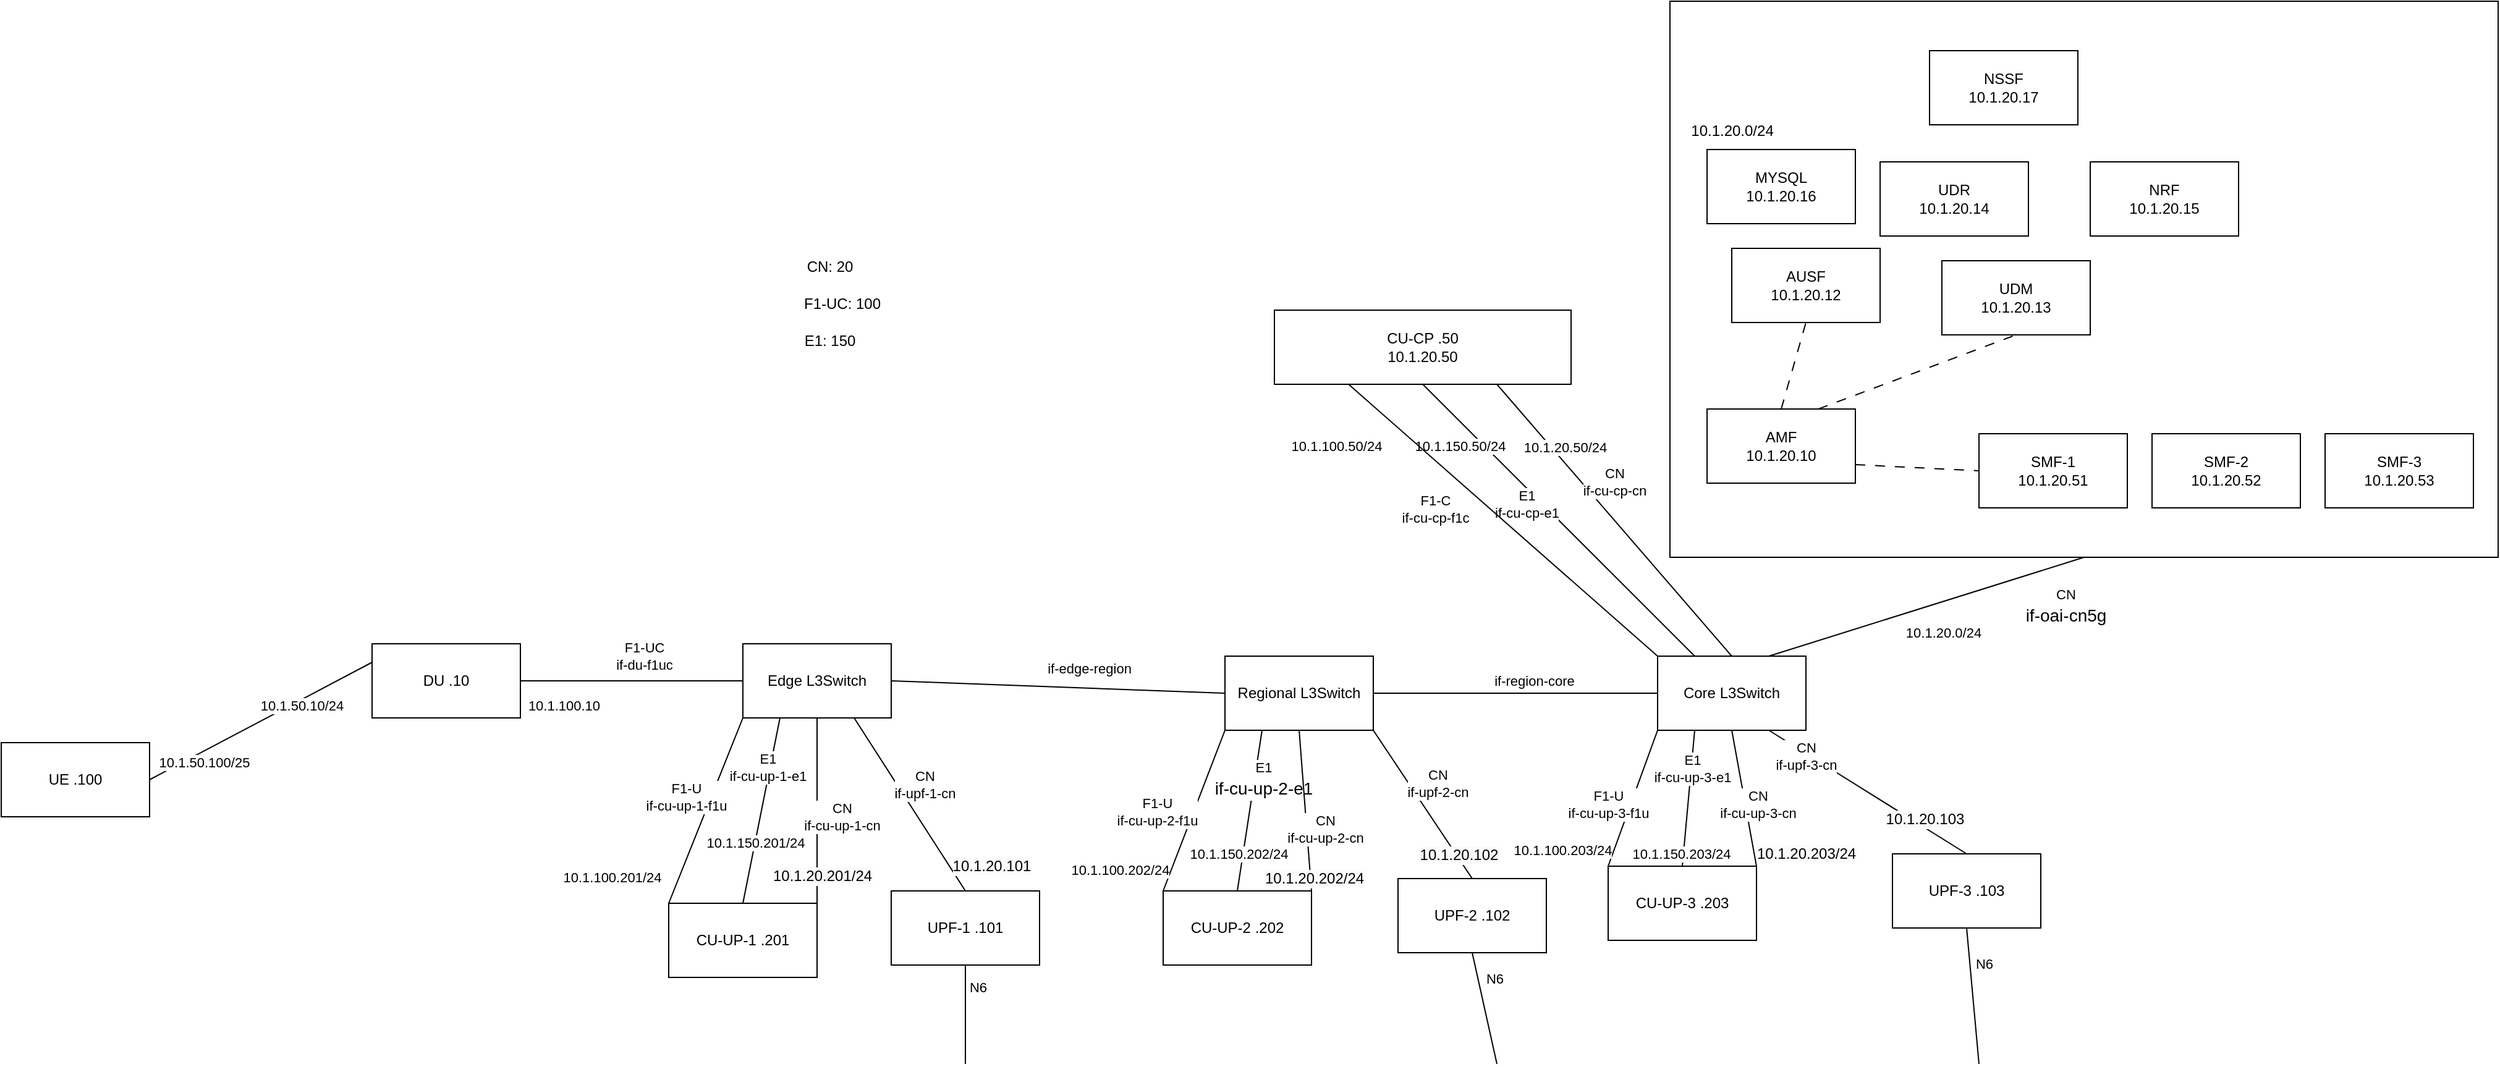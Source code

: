<mxfile>
    <diagram id="b77qTlxBt0zyxVYEo7v-" name="Page-1">
        <mxGraphModel dx="3428" dy="2049" grid="1" gridSize="10" guides="1" tooltips="1" connect="1" arrows="1" fold="1" page="1" pageScale="1" pageWidth="850" pageHeight="1100" math="0" shadow="0">
            <root>
                <mxCell id="0"/>
                <mxCell id="1" parent="0"/>
                <mxCell id="2" value="" style="rounded=0;whiteSpace=wrap;html=1;fillColor=none;fontFamily=Helvetica;fontColor=#000000;fontStyle=0" parent="1" vertex="1">
                    <mxGeometry x="280" y="-180" width="670" height="450" as="geometry"/>
                </mxCell>
                <mxCell id="3" value="CU-CP .50&lt;br&gt;10.1.20.50" style="rounded=0;whiteSpace=wrap;html=1;fontFamily=Helvetica;fontColor=#000000;fontStyle=0" parent="1" vertex="1">
                    <mxGeometry x="-40" y="70" width="240" height="60" as="geometry"/>
                </mxCell>
                <mxCell id="6" value="" style="endArrow=none;html=1;entryX=0.5;entryY=1;entryDx=0;entryDy=0;exitX=0.25;exitY=0;exitDx=0;exitDy=0;fontFamily=Helvetica;fontColor=#000000;fontStyle=0" parent="1" source="112" target="3" edge="1">
                    <mxGeometry width="50" height="50" relative="1" as="geometry">
                        <mxPoint x="97" y="280" as="sourcePoint"/>
                        <mxPoint x="-20" y="250" as="targetPoint"/>
                    </mxGeometry>
                </mxCell>
                <mxCell id="7" value="E1&lt;br&gt;if-cu-cp-e1" style="edgeLabel;html=1;align=center;verticalAlign=middle;resizable=0;points=[];fontFamily=Helvetica;fontColor=#000000;fontStyle=0" parent="6" vertex="1" connectable="0">
                    <mxGeometry x="0.278" relative="1" as="geometry">
                        <mxPoint x="4" y="17" as="offset"/>
                    </mxGeometry>
                </mxCell>
                <mxCell id="9" value="10.1.150.50/24" style="edgeLabel;html=1;align=center;verticalAlign=middle;resizable=0;points=[];fontFamily=Helvetica;fontColor=#000000;fontStyle=0" parent="6" vertex="1" connectable="0">
                    <mxGeometry x="0.336" y="-1" relative="1" as="geometry">
                        <mxPoint x="-44" y="-22" as="offset"/>
                    </mxGeometry>
                </mxCell>
                <mxCell id="18" value="DU .10" style="rounded=0;whiteSpace=wrap;html=1;fontFamily=Helvetica;fontColor=#000000;fontStyle=0" parent="1" vertex="1">
                    <mxGeometry x="-770" y="340" width="120" height="60" as="geometry"/>
                </mxCell>
                <mxCell id="32" value="UE .100" style="rounded=0;whiteSpace=wrap;html=1;fontFamily=Helvetica;fontColor=#000000;fontStyle=0" parent="1" vertex="1">
                    <mxGeometry x="-1070" y="420" width="120" height="60" as="geometry"/>
                </mxCell>
                <mxCell id="33" value="" style="endArrow=none;html=1;entryX=0.25;entryY=1;entryDx=0;entryDy=0;exitX=0;exitY=0;exitDx=0;exitDy=0;fontFamily=Helvetica;fontColor=#000000;fontStyle=0" parent="1" source="112" target="3" edge="1">
                    <mxGeometry width="50" height="50" relative="1" as="geometry">
                        <mxPoint x="57" y="281.02" as="sourcePoint"/>
                        <mxPoint x="170" y="250" as="targetPoint"/>
                    </mxGeometry>
                </mxCell>
                <mxCell id="34" value="F1-C&lt;br&gt;if-cu-cp-f1c" style="edgeLabel;html=1;align=center;verticalAlign=middle;resizable=0;points=[];fontFamily=Helvetica;fontColor=#000000;fontStyle=0" parent="33" vertex="1" connectable="0">
                    <mxGeometry x="0.278" relative="1" as="geometry">
                        <mxPoint x="-20" y="21" as="offset"/>
                    </mxGeometry>
                </mxCell>
                <mxCell id="36" value="10.1.100.50/24" style="edgeLabel;html=1;align=center;verticalAlign=middle;resizable=0;points=[];fontFamily=Helvetica;fontColor=#000000;fontStyle=0" parent="33" vertex="1" connectable="0">
                    <mxGeometry x="0.652" y="1" relative="1" as="geometry">
                        <mxPoint x="-53" y="11" as="offset"/>
                    </mxGeometry>
                </mxCell>
                <mxCell id="37" value="" style="endArrow=none;html=1;entryX=0;entryY=0.25;entryDx=0;entryDy=0;exitX=1;exitY=0.5;exitDx=0;exitDy=0;fontFamily=Helvetica;fontColor=#000000;fontStyle=0" parent="1" source="32" target="18" edge="1">
                    <mxGeometry width="50" height="50" relative="1" as="geometry">
                        <mxPoint x="-40" y="580" as="sourcePoint"/>
                        <mxPoint x="10" y="530" as="targetPoint"/>
                    </mxGeometry>
                </mxCell>
                <mxCell id="38" value="10.1.50.100/25" style="edgeLabel;html=1;align=center;verticalAlign=middle;resizable=0;points=[];fontFamily=Helvetica;fontColor=#000000;fontStyle=0" parent="37" vertex="1" connectable="0">
                    <mxGeometry x="-0.631" y="2" relative="1" as="geometry">
                        <mxPoint x="12" y="5" as="offset"/>
                    </mxGeometry>
                </mxCell>
                <mxCell id="39" value="10.1.50.10/24" style="edgeLabel;html=1;align=center;verticalAlign=middle;resizable=0;points=[];fontFamily=Helvetica;fontColor=#000000;fontStyle=0" parent="37" vertex="1" connectable="0">
                    <mxGeometry x="0.347" y="-4" relative="1" as="geometry">
                        <mxPoint as="offset"/>
                    </mxGeometry>
                </mxCell>
                <mxCell id="44" value="AMF&lt;br&gt;10.1.20.10" style="rounded=0;whiteSpace=wrap;html=1;fontFamily=Helvetica;fontColor=#000000;fontStyle=0" parent="1" vertex="1">
                    <mxGeometry x="310" y="150" width="120" height="60" as="geometry"/>
                </mxCell>
                <mxCell id="49" value="SMF-1&lt;br&gt;10.1.20.51" style="rounded=0;whiteSpace=wrap;html=1;fontFamily=Helvetica;fontColor=#000000;fontStyle=0" parent="1" vertex="1">
                    <mxGeometry x="530" y="170" width="120" height="60" as="geometry"/>
                </mxCell>
                <mxCell id="50" value="" style="endArrow=none;html=1;exitX=1;exitY=0.75;exitDx=0;exitDy=0;entryX=0;entryY=0.5;entryDx=0;entryDy=0;dashed=1;dashPattern=8 8;fontFamily=Helvetica;fontColor=#000000;fontStyle=0" parent="1" source="44" target="49" edge="1">
                    <mxGeometry width="50" height="50" relative="1" as="geometry">
                        <mxPoint x="500" y="160" as="sourcePoint"/>
                        <mxPoint x="550" y="110" as="targetPoint"/>
                    </mxGeometry>
                </mxCell>
                <mxCell id="51" value="AUSF&lt;br&gt;10.1.20.12" style="rounded=0;whiteSpace=wrap;html=1;fontFamily=Helvetica;fontColor=#000000;fontStyle=0" parent="1" vertex="1">
                    <mxGeometry x="330" y="20" width="120" height="60" as="geometry"/>
                </mxCell>
                <mxCell id="52" value="UDM&lt;br&gt;10.1.20.13" style="rounded=0;whiteSpace=wrap;html=1;fontFamily=Helvetica;fontColor=#000000;fontStyle=0" parent="1" vertex="1">
                    <mxGeometry x="500" y="30" width="120" height="60" as="geometry"/>
                </mxCell>
                <mxCell id="53" value="" style="endArrow=none;html=1;exitX=0.5;exitY=0;exitDx=0;exitDy=0;entryX=0.5;entryY=1;entryDx=0;entryDy=0;dashed=1;dashPattern=8 8;fontFamily=Helvetica;fontColor=#000000;fontStyle=0" parent="1" source="44" target="51" edge="1">
                    <mxGeometry width="50" height="50" relative="1" as="geometry">
                        <mxPoint x="440" y="175" as="sourcePoint"/>
                        <mxPoint x="770" y="170" as="targetPoint"/>
                    </mxGeometry>
                </mxCell>
                <mxCell id="54" value="" style="endArrow=none;html=1;exitX=0.75;exitY=0;exitDx=0;exitDy=0;entryX=0.5;entryY=1;entryDx=0;entryDy=0;dashed=1;dashPattern=8 8;fontFamily=Helvetica;fontColor=#000000;fontStyle=0" parent="1" source="44" target="52" edge="1">
                    <mxGeometry width="50" height="50" relative="1" as="geometry">
                        <mxPoint x="450" y="185" as="sourcePoint"/>
                        <mxPoint x="780" y="180" as="targetPoint"/>
                    </mxGeometry>
                </mxCell>
                <mxCell id="55" value="UDR&lt;br&gt;10.1.20.14" style="rounded=0;whiteSpace=wrap;html=1;fontFamily=Helvetica;fontColor=#000000;fontStyle=0" parent="1" vertex="1">
                    <mxGeometry x="450" y="-50" width="120" height="60" as="geometry"/>
                </mxCell>
                <mxCell id="56" value="NRF&lt;br&gt;10.1.20.15" style="rounded=0;whiteSpace=wrap;html=1;fontFamily=Helvetica;fontColor=#000000;fontStyle=0" parent="1" vertex="1">
                    <mxGeometry x="620" y="-50" width="120" height="60" as="geometry"/>
                </mxCell>
                <mxCell id="69" value="10.1.20.0/24" style="text;html=1;align=center;verticalAlign=middle;resizable=0;points=[];autosize=1;strokeColor=none;fillColor=none;fontFamily=Helvetica;fontColor=#000000;fontStyle=0" parent="1" vertex="1">
                    <mxGeometry x="285" y="-90" width="90" height="30" as="geometry"/>
                </mxCell>
                <mxCell id="72" value="MYSQL&lt;br&gt;10.1.20.16" style="rounded=0;whiteSpace=wrap;html=1;fontFamily=Helvetica;fontColor=#000000;fontStyle=0" parent="1" vertex="1">
                    <mxGeometry x="310" y="-60" width="120" height="60" as="geometry"/>
                </mxCell>
                <mxCell id="73" value="" style="endArrow=none;html=1;exitX=1;exitY=0.5;exitDx=0;exitDy=0;entryX=0;entryY=0.5;entryDx=0;entryDy=0;fontFamily=Helvetica;fontColor=#000000;fontStyle=0" parent="1" source="18" target="110" edge="1">
                    <mxGeometry width="50" height="50" relative="1" as="geometry">
                        <mxPoint x="-30" y="520" as="sourcePoint"/>
                        <mxPoint x="-252.34" y="507.02" as="targetPoint"/>
                    </mxGeometry>
                </mxCell>
                <mxCell id="74" value="F1-UC&lt;br&gt;if-du-f1uc" style="edgeLabel;html=1;align=center;verticalAlign=middle;resizable=0;points=[];fontFamily=Helvetica;fontColor=#000000;fontStyle=0" parent="73" vertex="1" connectable="0">
                    <mxGeometry x="0.188" y="1" relative="1" as="geometry">
                        <mxPoint x="-7" y="-19" as="offset"/>
                    </mxGeometry>
                </mxCell>
                <mxCell id="160" value="10.1.100.10" style="edgeLabel;html=1;align=center;verticalAlign=middle;resizable=0;points=[];fontFamily=Helvetica;fontColor=#000000;fontStyle=0" parent="73" vertex="1" connectable="0">
                    <mxGeometry x="-0.616" relative="1" as="geometry">
                        <mxPoint y="20" as="offset"/>
                    </mxGeometry>
                </mxCell>
                <mxCell id="89" value="CU-UP-1 .201" style="rounded=0;whiteSpace=wrap;html=1;fontFamily=Helvetica;fontColor=#000000;fontStyle=0" parent="1" vertex="1">
                    <mxGeometry x="-530" y="550" width="120" height="60" as="geometry"/>
                </mxCell>
                <mxCell id="90" value="" style="endArrow=none;html=1;entryX=0.5;entryY=0;entryDx=0;entryDy=0;exitX=0.25;exitY=1;exitDx=0;exitDy=0;fontFamily=Helvetica;fontColor=#000000;fontStyle=0" parent="1" source="110" target="89" edge="1">
                    <mxGeometry width="50" height="50" relative="1" as="geometry">
                        <mxPoint x="-248.77" y="506.637" as="sourcePoint"/>
                        <mxPoint x="-120" y="487.72" as="targetPoint"/>
                    </mxGeometry>
                </mxCell>
                <mxCell id="91" value="E1&lt;br&gt;if-cu-up-1-e1" style="edgeLabel;html=1;align=center;verticalAlign=middle;resizable=0;points=[];fontFamily=Helvetica;fontColor=#000000;fontStyle=0" parent="90" vertex="1" connectable="0">
                    <mxGeometry x="-0.346" y="1" relative="1" as="geometry">
                        <mxPoint x="-1" y="-9" as="offset"/>
                    </mxGeometry>
                </mxCell>
                <mxCell id="93" value="10.1.150.201/24" style="edgeLabel;html=1;align=center;verticalAlign=middle;resizable=0;points=[];fontFamily=Helvetica;fontColor=#000000;fontStyle=0" parent="90" vertex="1" connectable="0">
                    <mxGeometry x="0.459" relative="1" as="geometry">
                        <mxPoint x="2" y="-9" as="offset"/>
                    </mxGeometry>
                </mxCell>
                <mxCell id="94" value="" style="endArrow=none;html=1;entryX=0;entryY=1;entryDx=0;entryDy=0;exitX=0;exitY=0;exitDx=0;exitDy=0;fontFamily=Helvetica;fontColor=#000000;fontStyle=0" parent="1" source="89" target="110" edge="1">
                    <mxGeometry width="50" height="50" relative="1" as="geometry">
                        <mxPoint x="-240" y="717.72" as="sourcePoint"/>
                        <mxPoint x="-261.79" y="507.02" as="targetPoint"/>
                    </mxGeometry>
                </mxCell>
                <mxCell id="95" value="F1-U&lt;br&gt;if-cu-up-1-f1u" style="edgeLabel;html=1;align=center;verticalAlign=middle;resizable=0;points=[];fontFamily=Helvetica;fontColor=#000000;fontStyle=0" parent="94" vertex="1" connectable="0">
                    <mxGeometry x="0.244" relative="1" as="geometry">
                        <mxPoint x="-24" y="7" as="offset"/>
                    </mxGeometry>
                </mxCell>
                <mxCell id="97" value="10.1.100.201/24" style="edgeLabel;html=1;align=center;verticalAlign=middle;resizable=0;points=[];fontFamily=Helvetica;fontColor=#000000;fontStyle=0" parent="94" vertex="1" connectable="0">
                    <mxGeometry x="-0.605" y="1" relative="1" as="geometry">
                        <mxPoint x="-57" y="9" as="offset"/>
                    </mxGeometry>
                </mxCell>
                <mxCell id="98" value="" style="endArrow=none;html=1;exitX=0.5;exitY=0;exitDx=0;exitDy=0;entryX=0.75;entryY=1;entryDx=0;entryDy=0;fontFamily=Helvetica;fontColor=#000000;fontStyle=0" parent="1" source="102" target="110" edge="1">
                    <mxGeometry width="50" height="50" relative="1" as="geometry">
                        <mxPoint x="-247.88" y="507.98" as="sourcePoint"/>
                        <mxPoint x="-380" y="400" as="targetPoint"/>
                    </mxGeometry>
                </mxCell>
                <mxCell id="162" value="CN&lt;br&gt;if-upf-1-cn" style="edgeLabel;html=1;align=center;verticalAlign=middle;resizable=0;points=[];fontFamily=Helvetica;fontColor=#000000;fontStyle=0" parent="98" vertex="1" connectable="0">
                    <mxGeometry x="-0.073" y="-1" relative="1" as="geometry">
                        <mxPoint x="8" y="-21" as="offset"/>
                    </mxGeometry>
                </mxCell>
                <mxCell id="184" value="&lt;span style=&quot;font-size: 12px; background-color: rgb(251, 251, 251);&quot;&gt;10.1.20.101&lt;/span&gt;" style="edgeLabel;html=1;align=center;verticalAlign=middle;resizable=0;points=[];fontFamily=Helvetica;fontColor=#000000;fontStyle=0" parent="98" vertex="1" connectable="0">
                    <mxGeometry x="-0.429" y="1" relative="1" as="geometry">
                        <mxPoint x="47" y="19" as="offset"/>
                    </mxGeometry>
                </mxCell>
                <mxCell id="102" value="UPF-1 .101" style="rounded=0;whiteSpace=wrap;html=1;fontFamily=Helvetica;fontColor=#000000;fontStyle=0" parent="1" vertex="1">
                    <mxGeometry x="-350" y="540" width="120" height="60" as="geometry"/>
                </mxCell>
                <mxCell id="107" value="" style="endArrow=none;html=1;entryX=0.5;entryY=1;entryDx=0;entryDy=0;fontFamily=Helvetica;fontColor=#000000;fontStyle=0" parent="1" target="102" edge="1">
                    <mxGeometry width="50" height="50" relative="1" as="geometry">
                        <mxPoint x="-290" y="680" as="sourcePoint"/>
                        <mxPoint x="380" y="650" as="targetPoint"/>
                    </mxGeometry>
                </mxCell>
                <mxCell id="108" value="N6" style="edgeLabel;html=1;align=center;verticalAlign=middle;resizable=0;points=[];fontFamily=Helvetica;fontColor=#000000;fontStyle=0" parent="107" vertex="1" connectable="0">
                    <mxGeometry x="0.24" y="-1" relative="1" as="geometry">
                        <mxPoint x="9" y="-13" as="offset"/>
                    </mxGeometry>
                </mxCell>
                <mxCell id="110" value="Edge L3Switch" style="rounded=0;whiteSpace=wrap;html=1;fontFamily=Helvetica;fontColor=#000000;fontStyle=0" parent="1" vertex="1">
                    <mxGeometry x="-470" y="340" width="120" height="60" as="geometry"/>
                </mxCell>
                <mxCell id="111" value="Regional L3Switch" style="rounded=0;whiteSpace=wrap;html=1;fontFamily=Helvetica;fontColor=#000000;fontStyle=0" parent="1" vertex="1">
                    <mxGeometry x="-80" y="350" width="120" height="60" as="geometry"/>
                </mxCell>
                <mxCell id="112" value="Core L3Switch" style="rounded=0;whiteSpace=wrap;html=1;fontFamily=Helvetica;fontColor=#000000;fontStyle=0" parent="1" vertex="1">
                    <mxGeometry x="270" y="350" width="120" height="60" as="geometry"/>
                </mxCell>
                <mxCell id="114" value="" style="endArrow=none;html=1;exitX=1;exitY=0.5;exitDx=0;exitDy=0;entryX=0;entryY=0.5;entryDx=0;entryDy=0;fontFamily=Helvetica;fontColor=#000000;fontStyle=0" parent="1" source="110" target="111" edge="1">
                    <mxGeometry width="50" height="50" relative="1" as="geometry">
                        <mxPoint x="-200" y="380" as="sourcePoint"/>
                        <mxPoint x="-150" y="330" as="targetPoint"/>
                    </mxGeometry>
                </mxCell>
                <mxCell id="117" value="if-edge-region" style="edgeLabel;html=1;align=center;verticalAlign=middle;resizable=0;points=[];fontFamily=Helvetica;fontColor=#000000;fontStyle=0" parent="114" vertex="1" connectable="0">
                    <mxGeometry x="0.755" y="-3" relative="1" as="geometry">
                        <mxPoint x="-77" y="-22" as="offset"/>
                    </mxGeometry>
                </mxCell>
                <mxCell id="115" value="" style="endArrow=none;html=1;exitX=0;exitY=0.5;exitDx=0;exitDy=0;entryX=1;entryY=0.5;entryDx=0;entryDy=0;fontFamily=Helvetica;fontColor=#000000;fontStyle=0" parent="1" source="112" target="111" edge="1">
                    <mxGeometry width="50" height="50" relative="1" as="geometry">
                        <mxPoint x="-160.0" y="420" as="sourcePoint"/>
                        <mxPoint x="40.0" y="420" as="targetPoint"/>
                    </mxGeometry>
                </mxCell>
                <mxCell id="119" value="if-region-core" style="edgeLabel;html=1;align=center;verticalAlign=middle;resizable=0;points=[];fontFamily=Helvetica;fontColor=#000000;fontStyle=0" parent="115" vertex="1" connectable="0">
                    <mxGeometry x="-0.74" y="1" relative="1" as="geometry">
                        <mxPoint x="-70" y="-11" as="offset"/>
                    </mxGeometry>
                </mxCell>
                <mxCell id="121" value="CU-UP-2 .202" style="rounded=0;whiteSpace=wrap;html=1;fontFamily=Helvetica;fontColor=#000000;fontStyle=0" parent="1" vertex="1">
                    <mxGeometry x="-130" y="540" width="120" height="60" as="geometry"/>
                </mxCell>
                <mxCell id="122" value="" style="endArrow=none;html=1;entryX=0.5;entryY=0;entryDx=0;entryDy=0;exitX=0.25;exitY=1;exitDx=0;exitDy=0;fontFamily=Helvetica;fontColor=#000000;fontStyle=0" parent="1" source="111" target="121" edge="1">
                    <mxGeometry width="50" height="50" relative="1" as="geometry">
                        <mxPoint x="245.0" y="431.9" as="sourcePoint"/>
                        <mxPoint x="355" y="479.62" as="targetPoint"/>
                    </mxGeometry>
                </mxCell>
                <mxCell id="123" value="E1&lt;br&gt;&lt;div style=&quot;font-size: 14px; line-height: 19px;&quot;&gt;&lt;span style=&quot;&quot;&gt;if-cu-up-2-e1&lt;/span&gt;&lt;/div&gt;" style="edgeLabel;html=1;align=center;verticalAlign=middle;resizable=0;points=[];fontFamily=Helvetica;fontColor=#000000;fontStyle=0" parent="122" vertex="1" connectable="0">
                    <mxGeometry x="-0.346" y="1" relative="1" as="geometry">
                        <mxPoint x="6" y="-3" as="offset"/>
                    </mxGeometry>
                </mxCell>
                <mxCell id="125" value="10.1.150.202/24" style="edgeLabel;html=1;align=center;verticalAlign=middle;resizable=0;points=[];fontFamily=Helvetica;fontColor=#000000;fontStyle=0" parent="122" vertex="1" connectable="0">
                    <mxGeometry x="0.459" relative="1" as="geometry">
                        <mxPoint x="-5" y="5" as="offset"/>
                    </mxGeometry>
                </mxCell>
                <mxCell id="126" value="" style="endArrow=none;html=1;entryX=0;entryY=1;entryDx=0;entryDy=0;exitX=0;exitY=0;exitDx=0;exitDy=0;fontFamily=Helvetica;fontColor=#000000;fontStyle=0" parent="1" source="121" target="111" edge="1">
                    <mxGeometry width="50" height="50" relative="1" as="geometry">
                        <mxPoint x="235" y="709.62" as="sourcePoint"/>
                        <mxPoint x="215.0" y="431.9" as="targetPoint"/>
                    </mxGeometry>
                </mxCell>
                <mxCell id="127" value="F1-U&lt;br&gt;if-cu-up-2-f1u" style="edgeLabel;html=1;align=center;verticalAlign=middle;resizable=0;points=[];fontFamily=Helvetica;fontColor=#000000;fontStyle=0" parent="126" vertex="1" connectable="0">
                    <mxGeometry x="0.244" relative="1" as="geometry">
                        <mxPoint x="-36" y="16" as="offset"/>
                    </mxGeometry>
                </mxCell>
                <mxCell id="129" value="10.1.100.202/24" style="edgeLabel;html=1;align=center;verticalAlign=middle;resizable=0;points=[];fontFamily=Helvetica;fontColor=#000000;fontStyle=0" parent="126" vertex="1" connectable="0">
                    <mxGeometry x="-0.605" y="1" relative="1" as="geometry">
                        <mxPoint x="-44" y="9" as="offset"/>
                    </mxGeometry>
                </mxCell>
                <mxCell id="133" value="UPF-2 .102" style="rounded=0;whiteSpace=wrap;html=1;fontFamily=Helvetica;fontColor=#000000;fontStyle=0" parent="1" vertex="1">
                    <mxGeometry x="60" y="530" width="120" height="60" as="geometry"/>
                </mxCell>
                <mxCell id="153" value="F1-UC: 100" style="text;html=1;align=center;verticalAlign=middle;resizable=0;points=[];autosize=1;strokeColor=none;fillColor=none;fontFamily=Helvetica;fontColor=#000000;fontStyle=0" parent="1" vertex="1">
                    <mxGeometry x="-435" y="50" width="90" height="30" as="geometry"/>
                </mxCell>
                <mxCell id="154" value="E1: 150" style="text;html=1;align=center;verticalAlign=middle;resizable=0;points=[];autosize=1;strokeColor=none;fillColor=none;fontFamily=Helvetica;fontColor=#000000;fontStyle=0" parent="1" vertex="1">
                    <mxGeometry x="-430" y="80" width="60" height="30" as="geometry"/>
                </mxCell>
                <mxCell id="163" value="CU-UP-3 .203" style="rounded=0;whiteSpace=wrap;html=1;fontFamily=Helvetica;fontColor=#000000;fontStyle=0" parent="1" vertex="1">
                    <mxGeometry x="230" y="520" width="120" height="60" as="geometry"/>
                </mxCell>
                <mxCell id="164" value="" style="endArrow=none;html=1;entryX=0.5;entryY=0;entryDx=0;entryDy=0;exitX=0.25;exitY=1;exitDx=0;exitDy=0;fontFamily=Helvetica;fontColor=#000000;fontStyle=0" parent="1" source="112" target="163" edge="1">
                    <mxGeometry width="50" height="50" relative="1" as="geometry">
                        <mxPoint x="400" y="440" as="sourcePoint"/>
                        <mxPoint x="725" y="509.62" as="targetPoint"/>
                    </mxGeometry>
                </mxCell>
                <mxCell id="166" value="10.1.150.203/24" style="edgeLabel;html=1;align=center;verticalAlign=middle;resizable=0;points=[];fontFamily=Helvetica;fontColor=#000000;fontStyle=0" parent="164" vertex="1" connectable="0">
                    <mxGeometry x="0.459" relative="1" as="geometry">
                        <mxPoint x="-4" y="20" as="offset"/>
                    </mxGeometry>
                </mxCell>
                <mxCell id="219" value="E1&lt;br&gt;if-cu-up-3-e1" style="edgeLabel;html=1;align=center;verticalAlign=middle;resizable=0;points=[];fontFamily=Helvetica;fontColor=#000000;fontStyle=0" vertex="1" connectable="0" parent="164">
                    <mxGeometry x="-0.681" y="-1" relative="1" as="geometry">
                        <mxPoint y="13" as="offset"/>
                    </mxGeometry>
                </mxCell>
                <mxCell id="167" value="" style="endArrow=none;html=1;entryX=0;entryY=1;entryDx=0;entryDy=0;exitX=0;exitY=0;exitDx=0;exitDy=0;fontFamily=Helvetica;fontColor=#000000;fontStyle=0" parent="1" source="163" target="112" edge="1">
                    <mxGeometry width="50" height="50" relative="1" as="geometry">
                        <mxPoint x="605" y="739.62" as="sourcePoint"/>
                        <mxPoint x="340" y="440" as="targetPoint"/>
                    </mxGeometry>
                </mxCell>
                <mxCell id="169" value="10.1.100.203/24" style="edgeLabel;html=1;align=center;verticalAlign=middle;resizable=0;points=[];fontFamily=Helvetica;fontColor=#000000;fontStyle=0" parent="167" vertex="1" connectable="0">
                    <mxGeometry x="-0.605" y="1" relative="1" as="geometry">
                        <mxPoint x="-44" y="9" as="offset"/>
                    </mxGeometry>
                </mxCell>
                <mxCell id="220" value="F1-U&lt;br&gt;if-cu-up-3-f1u" style="edgeLabel;html=1;align=center;verticalAlign=middle;resizable=0;points=[];fontFamily=Helvetica;fontColor=#000000;fontStyle=0" vertex="1" connectable="0" parent="167">
                    <mxGeometry x="0.462" relative="1" as="geometry">
                        <mxPoint x="-29" y="30" as="offset"/>
                    </mxGeometry>
                </mxCell>
                <mxCell id="172" value="UPF-3 .103" style="rounded=0;whiteSpace=wrap;html=1;fontFamily=Helvetica;fontColor=#000000;fontStyle=0" parent="1" vertex="1">
                    <mxGeometry x="460" y="510" width="120" height="60" as="geometry"/>
                </mxCell>
                <mxCell id="176" value="" style="endArrow=none;html=1;entryX=0.5;entryY=1;entryDx=0;entryDy=0;fontFamily=Helvetica;fontColor=#000000;fontStyle=0" parent="1" target="133" edge="1">
                    <mxGeometry width="50" height="50" relative="1" as="geometry">
                        <mxPoint x="140" y="680" as="sourcePoint"/>
                        <mxPoint x="-240" y="610" as="targetPoint"/>
                    </mxGeometry>
                </mxCell>
                <mxCell id="177" value="N6" style="edgeLabel;html=1;align=center;verticalAlign=middle;resizable=0;points=[];fontFamily=Helvetica;fontColor=#000000;fontStyle=0" parent="176" vertex="1" connectable="0">
                    <mxGeometry x="0.24" y="-1" relative="1" as="geometry">
                        <mxPoint x="9" y="-13" as="offset"/>
                    </mxGeometry>
                </mxCell>
                <mxCell id="178" value="" style="endArrow=none;html=1;entryX=0.5;entryY=1;entryDx=0;entryDy=0;fontFamily=Helvetica;fontColor=#000000;fontStyle=0" parent="1" target="172" edge="1">
                    <mxGeometry width="50" height="50" relative="1" as="geometry">
                        <mxPoint x="530" y="680" as="sourcePoint"/>
                        <mxPoint x="150" y="610" as="targetPoint"/>
                    </mxGeometry>
                </mxCell>
                <mxCell id="179" value="N6" style="edgeLabel;html=1;align=center;verticalAlign=middle;resizable=0;points=[];fontFamily=Helvetica;fontColor=#000000;fontStyle=0" parent="178" vertex="1" connectable="0">
                    <mxGeometry x="0.24" y="-1" relative="1" as="geometry">
                        <mxPoint x="9" y="-13" as="offset"/>
                    </mxGeometry>
                </mxCell>
                <mxCell id="180" value="CN: 20" style="text;html=1;align=center;verticalAlign=middle;resizable=0;points=[];autosize=1;strokeColor=none;fillColor=none;fontFamily=Helvetica;fontColor=#000000;fontStyle=0" parent="1" vertex="1">
                    <mxGeometry x="-430" y="20" width="60" height="30" as="geometry"/>
                </mxCell>
                <mxCell id="181" value="" style="endArrow=none;html=1;entryX=1;entryY=0;entryDx=0;entryDy=0;exitX=0.5;exitY=1;exitDx=0;exitDy=0;fontFamily=Helvetica;fontColor=#000000;fontStyle=0" parent="1" source="110" target="89" edge="1">
                    <mxGeometry width="50" height="50" relative="1" as="geometry">
                        <mxPoint x="-400" y="410" as="sourcePoint"/>
                        <mxPoint x="-490" y="550" as="targetPoint"/>
                    </mxGeometry>
                </mxCell>
                <mxCell id="182" value="CN&lt;br&gt;if-cu-up-1-cn" style="edgeLabel;html=1;align=center;verticalAlign=middle;resizable=0;points=[];fontFamily=Helvetica;fontColor=#000000;fontStyle=0" parent="181" vertex="1" connectable="0">
                    <mxGeometry x="-0.346" y="1" relative="1" as="geometry">
                        <mxPoint x="19" y="31" as="offset"/>
                    </mxGeometry>
                </mxCell>
                <mxCell id="183" value="&lt;span style=&quot;font-size: 12px; background-color: rgb(251, 251, 251);&quot;&gt;10.1.20.201/24&lt;/span&gt;" style="edgeLabel;html=1;align=center;verticalAlign=middle;resizable=0;points=[];fontFamily=Helvetica;fontColor=#000000;fontStyle=0" parent="181" vertex="1" connectable="0">
                    <mxGeometry x="0.459" relative="1" as="geometry">
                        <mxPoint x="4" y="18" as="offset"/>
                    </mxGeometry>
                </mxCell>
                <mxCell id="185" value="" style="endArrow=none;html=1;entryX=1;entryY=0;entryDx=0;entryDy=0;exitX=0.5;exitY=1;exitDx=0;exitDy=0;fontFamily=Helvetica;fontColor=#000000;fontStyle=0" parent="1" source="111" target="121" edge="1">
                    <mxGeometry width="50" height="50" relative="1" as="geometry">
                        <mxPoint x="-370" y="410" as="sourcePoint"/>
                        <mxPoint x="-430" y="550" as="targetPoint"/>
                    </mxGeometry>
                </mxCell>
                <mxCell id="186" value="CN&lt;br&gt;if-cu-up-2-cn" style="edgeLabel;html=1;align=center;verticalAlign=middle;resizable=0;points=[];fontFamily=Helvetica;fontColor=#000000;fontStyle=0" parent="185" vertex="1" connectable="0">
                    <mxGeometry x="-0.346" y="1" relative="1" as="geometry">
                        <mxPoint x="16" y="37" as="offset"/>
                    </mxGeometry>
                </mxCell>
                <mxCell id="187" value="&lt;span style=&quot;font-size: 12px; background-color: rgb(251, 251, 251);&quot;&gt;10.1.20.202/24&lt;/span&gt;" style="edgeLabel;html=1;align=center;verticalAlign=middle;resizable=0;points=[];fontFamily=Helvetica;fontColor=#000000;fontStyle=0" parent="185" vertex="1" connectable="0">
                    <mxGeometry x="0.459" relative="1" as="geometry">
                        <mxPoint x="4" y="25" as="offset"/>
                    </mxGeometry>
                </mxCell>
                <mxCell id="188" value="" style="endArrow=none;html=1;exitX=0.5;exitY=0;exitDx=0;exitDy=0;entryX=1;entryY=1;entryDx=0;entryDy=0;fontFamily=Helvetica;fontColor=#000000;fontStyle=0" parent="1" source="133" target="111" edge="1">
                    <mxGeometry width="50" height="50" relative="1" as="geometry">
                        <mxPoint x="-300" y="580" as="sourcePoint"/>
                        <mxPoint x="-340" y="410" as="targetPoint"/>
                    </mxGeometry>
                </mxCell>
                <mxCell id="189" value="CN&lt;br style=&quot;border-color: var(--border-color);&quot;&gt;if-upf-2-cn" style="edgeLabel;html=1;align=center;verticalAlign=middle;resizable=0;points=[];fontFamily=Helvetica;fontColor=#000000;fontStyle=0" parent="188" vertex="1" connectable="0">
                    <mxGeometry x="-0.073" y="-1" relative="1" as="geometry">
                        <mxPoint x="8" y="-21" as="offset"/>
                    </mxGeometry>
                </mxCell>
                <mxCell id="190" value="&lt;span style=&quot;font-size: 12px; background-color: rgb(251, 251, 251);&quot;&gt;10.1.20.102&lt;/span&gt;" style="edgeLabel;html=1;align=center;verticalAlign=middle;resizable=0;points=[];fontFamily=Helvetica;fontColor=#000000;fontStyle=0" parent="188" vertex="1" connectable="0">
                    <mxGeometry x="-0.429" y="1" relative="1" as="geometry">
                        <mxPoint x="12" y="14" as="offset"/>
                    </mxGeometry>
                </mxCell>
                <mxCell id="191" value="" style="endArrow=none;html=1;exitX=0.5;exitY=1;exitDx=0;exitDy=0;entryX=1;entryY=0;entryDx=0;entryDy=0;fontFamily=Helvetica;fontColor=#000000;fontStyle=0" parent="1" source="112" target="163" edge="1">
                    <mxGeometry width="50" height="50" relative="1" as="geometry">
                        <mxPoint x="50" y="420" as="sourcePoint"/>
                        <mxPoint x="450" y="480" as="targetPoint"/>
                    </mxGeometry>
                </mxCell>
                <mxCell id="193" value="&lt;span style=&quot;font-size: 12px; background-color: rgb(251, 251, 251);&quot;&gt;10.1.20.203/24&lt;/span&gt;" style="edgeLabel;html=1;align=center;verticalAlign=middle;resizable=0;points=[];fontFamily=Helvetica;fontColor=#000000;fontStyle=0" parent="191" vertex="1" connectable="0">
                    <mxGeometry x="0.459" relative="1" as="geometry">
                        <mxPoint x="45" y="20" as="offset"/>
                    </mxGeometry>
                </mxCell>
                <mxCell id="218" value="CN&lt;br&gt;if-cu-up-3-cn" style="edgeLabel;html=1;align=center;verticalAlign=middle;resizable=0;points=[];fontFamily=Helvetica;fontColor=#000000;fontStyle=0" vertex="1" connectable="0" parent="191">
                    <mxGeometry x="-0.519" y="3" relative="1" as="geometry">
                        <mxPoint x="13" y="34" as="offset"/>
                    </mxGeometry>
                </mxCell>
                <mxCell id="194" value="" style="endArrow=none;html=1;exitX=0.5;exitY=0;exitDx=0;exitDy=0;entryX=0.75;entryY=1;entryDx=0;entryDy=0;fontFamily=Helvetica;fontColor=#000000;fontStyle=0" parent="1" source="172" target="112" edge="1">
                    <mxGeometry width="50" height="50" relative="1" as="geometry">
                        <mxPoint x="150" y="550" as="sourcePoint"/>
                        <mxPoint x="50" y="420" as="targetPoint"/>
                    </mxGeometry>
                </mxCell>
                <mxCell id="196" value="&lt;span style=&quot;font-size: 12px; background-color: rgb(251, 251, 251);&quot;&gt;10.1.20.103&lt;/span&gt;" style="edgeLabel;html=1;align=center;verticalAlign=middle;resizable=0;points=[];fontFamily=Helvetica;fontColor=#000000;fontStyle=0" parent="194" vertex="1" connectable="0">
                    <mxGeometry x="-0.429" y="1" relative="1" as="geometry">
                        <mxPoint x="12" as="offset"/>
                    </mxGeometry>
                </mxCell>
                <mxCell id="217" value="CN&lt;br&gt;if-upf-3-cn" style="edgeLabel;html=1;align=center;verticalAlign=middle;resizable=0;points=[];fontFamily=Helvetica;fontColor=#000000;fontStyle=0" vertex="1" connectable="0" parent="194">
                    <mxGeometry x="0.509" relative="1" as="geometry">
                        <mxPoint x="-9" y="-4" as="offset"/>
                    </mxGeometry>
                </mxCell>
                <mxCell id="197" value="" style="endArrow=none;html=1;entryX=0.75;entryY=1;entryDx=0;entryDy=0;exitX=0.5;exitY=0;exitDx=0;exitDy=0;fontFamily=Helvetica;fontColor=#000000;fontStyle=0" parent="1" source="112" target="3" edge="1">
                    <mxGeometry width="50" height="50" relative="1" as="geometry">
                        <mxPoint x="325" y="360" as="sourcePoint"/>
                        <mxPoint x="90" y="140" as="targetPoint"/>
                    </mxGeometry>
                </mxCell>
                <mxCell id="198" value="CN&lt;br&gt;if-cu-cp-cn" style="edgeLabel;html=1;align=center;verticalAlign=middle;resizable=0;points=[];fontFamily=Helvetica;fontColor=#000000;fontStyle=0" parent="197" vertex="1" connectable="0">
                    <mxGeometry x="0.278" relative="1" as="geometry">
                        <mxPoint x="26" as="offset"/>
                    </mxGeometry>
                </mxCell>
                <mxCell id="199" value="10.1.20.50/24" style="edgeLabel;html=1;align=center;verticalAlign=middle;resizable=0;points=[];fontFamily=Helvetica;fontColor=#000000;fontStyle=0" parent="197" vertex="1" connectable="0">
                    <mxGeometry x="0.336" y="-1" relative="1" as="geometry">
                        <mxPoint x="-9" y="-22" as="offset"/>
                    </mxGeometry>
                </mxCell>
                <mxCell id="200" value="" style="endArrow=none;html=1;entryX=0.75;entryY=0;entryDx=0;entryDy=0;exitX=0.5;exitY=1;exitDx=0;exitDy=0;fontFamily=Helvetica;fontColor=#000000;fontStyle=0" parent="1" source="2" target="112" edge="1">
                    <mxGeometry width="50" height="50" relative="1" as="geometry">
                        <mxPoint x="355" y="360" as="sourcePoint"/>
                        <mxPoint x="150" y="140" as="targetPoint"/>
                    </mxGeometry>
                </mxCell>
                <mxCell id="201" value="CN&lt;br&gt;&lt;div style=&quot;font-size: 14px; line-height: 19px;&quot;&gt;&lt;span style=&quot;&quot;&gt;if-oai-cn5g&lt;/span&gt;&lt;/div&gt;" style="edgeLabel;html=1;align=center;verticalAlign=middle;resizable=0;points=[];fontFamily=Helvetica;fontColor=#000000;fontStyle=0" parent="200" vertex="1" connectable="0">
                    <mxGeometry x="0.278" relative="1" as="geometry">
                        <mxPoint x="148" y="-11" as="offset"/>
                    </mxGeometry>
                </mxCell>
                <mxCell id="202" value="10.1.20.0/24" style="edgeLabel;html=1;align=center;verticalAlign=middle;resizable=0;points=[];fontFamily=Helvetica;fontColor=#000000;fontStyle=0" parent="200" vertex="1" connectable="0">
                    <mxGeometry x="0.336" y="-1" relative="1" as="geometry">
                        <mxPoint x="56" y="8" as="offset"/>
                    </mxGeometry>
                </mxCell>
                <mxCell id="203" value="NSSF&lt;br&gt;10.1.20.17" style="rounded=0;whiteSpace=wrap;html=1;fontFamily=Helvetica;fontColor=#000000;fontStyle=0" parent="1" vertex="1">
                    <mxGeometry x="490" y="-140" width="120" height="60" as="geometry"/>
                </mxCell>
                <mxCell id="204" value="SMF-2&lt;br&gt;10.1.20.52" style="rounded=0;whiteSpace=wrap;html=1;fontFamily=Helvetica;fontColor=#000000;fontStyle=0" parent="1" vertex="1">
                    <mxGeometry x="670" y="170" width="120" height="60" as="geometry"/>
                </mxCell>
                <mxCell id="205" value="SMF-3&lt;br&gt;10.1.20.53" style="rounded=0;whiteSpace=wrap;html=1;fontFamily=Helvetica;fontColor=#000000;fontStyle=0" parent="1" vertex="1">
                    <mxGeometry x="810" y="170" width="120" height="60" as="geometry"/>
                </mxCell>
            </root>
        </mxGraphModel>
    </diagram>
</mxfile>
